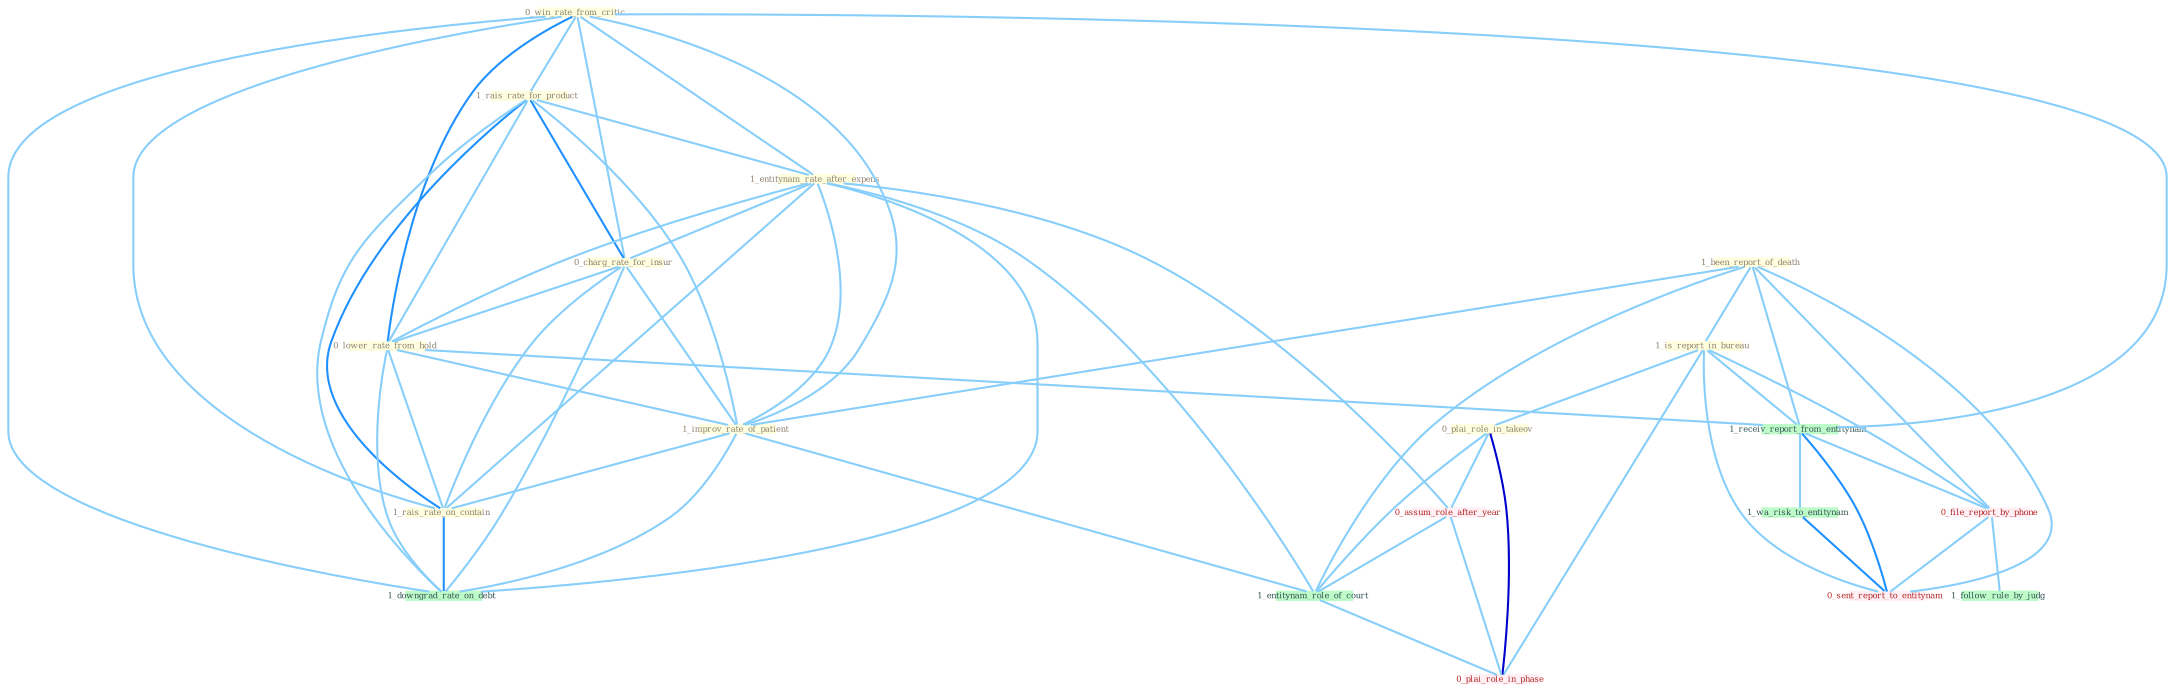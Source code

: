 Graph G{ 
    node
    [shape=polygon,style=filled,width=.5,height=.06,color="#BDFCC9",fixedsize=true,fontsize=4,
    fontcolor="#2f4f4f"];
    {node
    [color="#ffffe0", fontcolor="#8b7d6b"] "0_win_rate_from_critic " "1_rais_rate_for_product " "1_entitynam_rate_after_expens " "1_been_report_of_death " "0_charg_rate_for_insur " "1_is_report_in_bureau " "0_lower_rate_from_hold " "1_improv_rate_of_patient " "1_rais_rate_on_contain " "0_plai_role_in_takeov "}
{node [color="#fff0f5", fontcolor="#b22222"] "0_assum_role_after_year " "0_file_report_by_phone " "0_sent_report_to_entitynam " "0_plai_role_in_phase "}
edge [color="#B0E2FF"];

	"0_win_rate_from_critic " -- "1_rais_rate_for_product " [w="1", color="#87cefa" ];
	"0_win_rate_from_critic " -- "1_entitynam_rate_after_expens " [w="1", color="#87cefa" ];
	"0_win_rate_from_critic " -- "0_charg_rate_for_insur " [w="1", color="#87cefa" ];
	"0_win_rate_from_critic " -- "0_lower_rate_from_hold " [w="2", color="#1e90ff" , len=0.8];
	"0_win_rate_from_critic " -- "1_improv_rate_of_patient " [w="1", color="#87cefa" ];
	"0_win_rate_from_critic " -- "1_rais_rate_on_contain " [w="1", color="#87cefa" ];
	"0_win_rate_from_critic " -- "1_receiv_report_from_entitynam " [w="1", color="#87cefa" ];
	"0_win_rate_from_critic " -- "1_downgrad_rate_on_debt " [w="1", color="#87cefa" ];
	"1_rais_rate_for_product " -- "1_entitynam_rate_after_expens " [w="1", color="#87cefa" ];
	"1_rais_rate_for_product " -- "0_charg_rate_for_insur " [w="2", color="#1e90ff" , len=0.8];
	"1_rais_rate_for_product " -- "0_lower_rate_from_hold " [w="1", color="#87cefa" ];
	"1_rais_rate_for_product " -- "1_improv_rate_of_patient " [w="1", color="#87cefa" ];
	"1_rais_rate_for_product " -- "1_rais_rate_on_contain " [w="2", color="#1e90ff" , len=0.8];
	"1_rais_rate_for_product " -- "1_downgrad_rate_on_debt " [w="1", color="#87cefa" ];
	"1_entitynam_rate_after_expens " -- "0_charg_rate_for_insur " [w="1", color="#87cefa" ];
	"1_entitynam_rate_after_expens " -- "0_lower_rate_from_hold " [w="1", color="#87cefa" ];
	"1_entitynam_rate_after_expens " -- "1_improv_rate_of_patient " [w="1", color="#87cefa" ];
	"1_entitynam_rate_after_expens " -- "1_rais_rate_on_contain " [w="1", color="#87cefa" ];
	"1_entitynam_rate_after_expens " -- "0_assum_role_after_year " [w="1", color="#87cefa" ];
	"1_entitynam_rate_after_expens " -- "1_entitynam_role_of_court " [w="1", color="#87cefa" ];
	"1_entitynam_rate_after_expens " -- "1_downgrad_rate_on_debt " [w="1", color="#87cefa" ];
	"1_been_report_of_death " -- "1_is_report_in_bureau " [w="1", color="#87cefa" ];
	"1_been_report_of_death " -- "1_improv_rate_of_patient " [w="1", color="#87cefa" ];
	"1_been_report_of_death " -- "1_receiv_report_from_entitynam " [w="1", color="#87cefa" ];
	"1_been_report_of_death " -- "1_entitynam_role_of_court " [w="1", color="#87cefa" ];
	"1_been_report_of_death " -- "0_file_report_by_phone " [w="1", color="#87cefa" ];
	"1_been_report_of_death " -- "0_sent_report_to_entitynam " [w="1", color="#87cefa" ];
	"0_charg_rate_for_insur " -- "0_lower_rate_from_hold " [w="1", color="#87cefa" ];
	"0_charg_rate_for_insur " -- "1_improv_rate_of_patient " [w="1", color="#87cefa" ];
	"0_charg_rate_for_insur " -- "1_rais_rate_on_contain " [w="1", color="#87cefa" ];
	"0_charg_rate_for_insur " -- "1_downgrad_rate_on_debt " [w="1", color="#87cefa" ];
	"1_is_report_in_bureau " -- "0_plai_role_in_takeov " [w="1", color="#87cefa" ];
	"1_is_report_in_bureau " -- "1_receiv_report_from_entitynam " [w="1", color="#87cefa" ];
	"1_is_report_in_bureau " -- "0_file_report_by_phone " [w="1", color="#87cefa" ];
	"1_is_report_in_bureau " -- "0_sent_report_to_entitynam " [w="1", color="#87cefa" ];
	"1_is_report_in_bureau " -- "0_plai_role_in_phase " [w="1", color="#87cefa" ];
	"0_lower_rate_from_hold " -- "1_improv_rate_of_patient " [w="1", color="#87cefa" ];
	"0_lower_rate_from_hold " -- "1_rais_rate_on_contain " [w="1", color="#87cefa" ];
	"0_lower_rate_from_hold " -- "1_receiv_report_from_entitynam " [w="1", color="#87cefa" ];
	"0_lower_rate_from_hold " -- "1_downgrad_rate_on_debt " [w="1", color="#87cefa" ];
	"1_improv_rate_of_patient " -- "1_rais_rate_on_contain " [w="1", color="#87cefa" ];
	"1_improv_rate_of_patient " -- "1_entitynam_role_of_court " [w="1", color="#87cefa" ];
	"1_improv_rate_of_patient " -- "1_downgrad_rate_on_debt " [w="1", color="#87cefa" ];
	"1_rais_rate_on_contain " -- "1_downgrad_rate_on_debt " [w="2", color="#1e90ff" , len=0.8];
	"0_plai_role_in_takeov " -- "0_assum_role_after_year " [w="1", color="#87cefa" ];
	"0_plai_role_in_takeov " -- "1_entitynam_role_of_court " [w="1", color="#87cefa" ];
	"0_plai_role_in_takeov " -- "0_plai_role_in_phase " [w="3", color="#0000cd" , len=0.6];
	"1_receiv_report_from_entitynam " -- "0_file_report_by_phone " [w="1", color="#87cefa" ];
	"1_receiv_report_from_entitynam " -- "1_wa_risk_to_entitynam " [w="1", color="#87cefa" ];
	"1_receiv_report_from_entitynam " -- "0_sent_report_to_entitynam " [w="2", color="#1e90ff" , len=0.8];
	"0_assum_role_after_year " -- "1_entitynam_role_of_court " [w="1", color="#87cefa" ];
	"0_assum_role_after_year " -- "0_plai_role_in_phase " [w="1", color="#87cefa" ];
	"1_entitynam_role_of_court " -- "0_plai_role_in_phase " [w="1", color="#87cefa" ];
	"0_file_report_by_phone " -- "1_follow_rule_by_judg " [w="1", color="#87cefa" ];
	"0_file_report_by_phone " -- "0_sent_report_to_entitynam " [w="1", color="#87cefa" ];
	"1_wa_risk_to_entitynam " -- "0_sent_report_to_entitynam " [w="2", color="#1e90ff" , len=0.8];
}